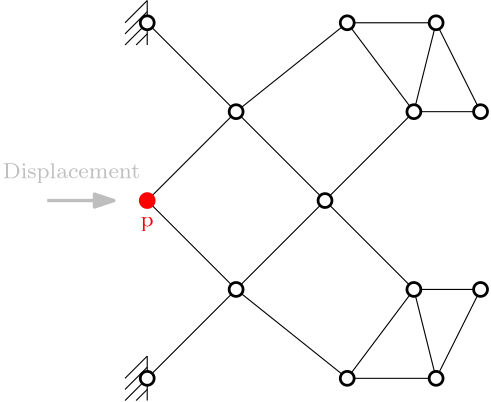 <?xml version="1.0"?>
<!DOCTYPE ipe SYSTEM "ipe.dtd">
<ipe version="70218" creator="Ipe 7.2.24">
<info created="D:20240429201717" modified="D:20240429201717"/>
<ipestyle name="basic">
<symbol name="arrow/arc(spx)">
<path stroke="sym-stroke" fill="sym-stroke" pen="sym-pen">
0 0 m
-1 0.333 l
-1 -0.333 l
h
</path>
</symbol>
<symbol name="arrow/farc(spx)">
<path stroke="sym-stroke" fill="white" pen="sym-pen">
0 0 m
-1 0.333 l
-1 -0.333 l
h
</path>
</symbol>
<symbol name="arrow/ptarc(spx)">
<path stroke="sym-stroke" fill="sym-stroke" pen="sym-pen">
0 0 m
-1 0.333 l
-0.8 0 l
-1 -0.333 l
h
</path>
</symbol>
<symbol name="arrow/fptarc(spx)">
<path stroke="sym-stroke" fill="white" pen="sym-pen">
0 0 m
-1 0.333 l
-0.8 0 l
-1 -0.333 l
h
</path>
</symbol>
<symbol name="mark/circle(sx)" transformations="translations">
<path fill="sym-stroke">
0.6 0 0 0.6 0 0 e
0.4 0 0 0.4 0 0 e
</path>
</symbol>
<symbol name="mark/disk(sx)" transformations="translations">
<path fill="sym-stroke">
0.6 0 0 0.6 0 0 e
</path>
</symbol>
<symbol name="mark/fdisk(sfx)" transformations="translations">
<group>
<path fill="sym-fill">
0.5 0 0 0.5 0 0 e
</path>
<path fill="sym-stroke" fillrule="eofill">
0.6 0 0 0.6 0 0 e
0.4 0 0 0.4 0 0 e
</path>
</group>
</symbol>
<symbol name="mark/box(sx)" transformations="translations">
<path fill="sym-stroke" fillrule="eofill">
-0.6 -0.6 m
0.6 -0.6 l
0.6 0.6 l
-0.6 0.6 l
h
-0.4 -0.4 m
0.4 -0.4 l
0.4 0.4 l
-0.4 0.4 l
h
</path>
</symbol>
<symbol name="mark/square(sx)" transformations="translations">
<path fill="sym-stroke">
-0.6 -0.6 m
0.6 -0.6 l
0.6 0.6 l
-0.6 0.6 l
h
</path>
</symbol>
<symbol name="mark/fsquare(sfx)" transformations="translations">
<group>
<path fill="sym-fill">
-0.5 -0.5 m
0.5 -0.5 l
0.5 0.5 l
-0.5 0.5 l
h
</path>
<path fill="sym-stroke" fillrule="eofill">
-0.6 -0.6 m
0.6 -0.6 l
0.6 0.6 l
-0.6 0.6 l
h
-0.4 -0.4 m
0.4 -0.4 l
0.4 0.4 l
-0.4 0.4 l
h
</path>
</group>
</symbol>
<symbol name="mark/cross(sx)" transformations="translations">
<group>
<path fill="sym-stroke">
-0.43 -0.57 m
0.57 0.43 l
0.43 0.57 l
-0.57 -0.43 l
h
</path>
<path fill="sym-stroke">
-0.43 0.57 m
0.57 -0.43 l
0.43 -0.57 l
-0.57 0.43 l
h
</path>
</group>
</symbol>
<symbol name="arrow/fnormal(spx)">
<path stroke="sym-stroke" fill="white" pen="sym-pen">
0 0 m
-1 0.333 l
-1 -0.333 l
h
</path>
</symbol>
<symbol name="arrow/pointed(spx)">
<path stroke="sym-stroke" fill="sym-stroke" pen="sym-pen">
0 0 m
-1 0.333 l
-0.8 0 l
-1 -0.333 l
h
</path>
</symbol>
<symbol name="arrow/fpointed(spx)">
<path stroke="sym-stroke" fill="white" pen="sym-pen">
0 0 m
-1 0.333 l
-0.8 0 l
-1 -0.333 l
h
</path>
</symbol>
<symbol name="arrow/linear(spx)">
<path stroke="sym-stroke" pen="sym-pen">
-1 0.333 m
0 0 l
-1 -0.333 l
</path>
</symbol>
<symbol name="arrow/fdouble(spx)">
<path stroke="sym-stroke" fill="white" pen="sym-pen">
0 0 m
-1 0.333 l
-1 -0.333 l
h
-1 0 m
-2 0.333 l
-2 -0.333 l
h
</path>
</symbol>
<symbol name="arrow/double(spx)">
<path stroke="sym-stroke" fill="sym-stroke" pen="sym-pen">
0 0 m
-1 0.333 l
-1 -0.333 l
h
-1 0 m
-2 0.333 l
-2 -0.333 l
h
</path>
</symbol>
<symbol name="arrow/mid-normal(spx)">
<path stroke="sym-stroke" fill="sym-stroke" pen="sym-pen">
0.5 0 m
-0.5 0.333 l
-0.5 -0.333 l
h
</path>
</symbol>
<symbol name="arrow/mid-fnormal(spx)">
<path stroke="sym-stroke" fill="white" pen="sym-pen">
0.5 0 m
-0.5 0.333 l
-0.5 -0.333 l
h
</path>
</symbol>
<symbol name="arrow/mid-pointed(spx)">
<path stroke="sym-stroke" fill="sym-stroke" pen="sym-pen">
0.5 0 m
-0.5 0.333 l
-0.3 0 l
-0.5 -0.333 l
h
</path>
</symbol>
<symbol name="arrow/mid-fpointed(spx)">
<path stroke="sym-stroke" fill="white" pen="sym-pen">
0.5 0 m
-0.5 0.333 l
-0.3 0 l
-0.5 -0.333 l
h
</path>
</symbol>
<symbol name="arrow/mid-double(spx)">
<path stroke="sym-stroke" fill="sym-stroke" pen="sym-pen">
1 0 m
0 0.333 l
0 -0.333 l
h
0 0 m
-1 0.333 l
-1 -0.333 l
h
</path>
</symbol>
<symbol name="arrow/mid-fdouble(spx)">
<path stroke="sym-stroke" fill="white" pen="sym-pen">
1 0 m
0 0.333 l
0 -0.333 l
h
0 0 m
-1 0.333 l
-1 -0.333 l
h
</path>
</symbol>
<anglesize name="22.5 deg" value="22.5"/>
<anglesize name="30 deg" value="30"/>
<anglesize name="45 deg" value="45"/>
<anglesize name="60 deg" value="60"/>
<anglesize name="90 deg" value="90"/>
<arrowsize name="large" value="10"/>
<arrowsize name="small" value="5"/>
<arrowsize name="tiny" value="3"/>
<color name="blue" value="0 0 1"/>
<color name="brown" value="0.647 0.165 0.165"/>
<color name="darkblue" value="0 0 0.545"/>
<color name="darkcyan" value="0 0.545 0.545"/>
<color name="darkgray" value="0.663"/>
<color name="darkgreen" value="0 0.392 0"/>
<color name="darkmagenta" value="0.545 0 0.545"/>
<color name="darkorange" value="1 0.549 0"/>
<color name="darkred" value="0.545 0 0"/>
<color name="gold" value="1 0.843 0"/>
<color name="gray" value="0.745"/>
<color name="green" value="0 1 0"/>
<color name="lightblue" value="0.678 0.847 0.902"/>
<color name="lightcyan" value="0.878 1 1"/>
<color name="lightgray" value="0.827"/>
<color name="lightgreen" value="0.565 0.933 0.565"/>
<color name="lightyellow" value="1 1 0.878"/>
<color name="navy" value="0 0 0.502"/>
<color name="orange" value="1 0.647 0"/>
<color name="pink" value="1 0.753 0.796"/>
<color name="purple" value="0.627 0.125 0.941"/>
<color name="red" value="1 0 0"/>
<color name="seagreen" value="0.18 0.545 0.341"/>
<color name="turquoise" value="0.251 0.878 0.816"/>
<color name="violet" value="0.933 0.51 0.933"/>
<color name="yellow" value="1 1 0"/>
<dashstyle name="dash dot dotted" value="[4 2 1 2 1 2] 0"/>
<dashstyle name="dash dotted" value="[4 2 1 2] 0"/>
<dashstyle name="dashed" value="[4] 0"/>
<dashstyle name="dotted" value="[1 3] 0"/>
<gridsize name="10 pts (~3.5 mm)" value="10"/>
<gridsize name="14 pts (~5 mm)" value="14"/>
<gridsize name="16 pts (~6 mm)" value="16"/>
<gridsize name="20 pts (~7 mm)" value="20"/>
<gridsize name="28 pts (~10 mm)" value="28"/>
<gridsize name="32 pts (~12 mm)" value="32"/>
<gridsize name="4 pts" value="4"/>
<gridsize name="56 pts (~20 mm)" value="56"/>
<gridsize name="8 pts (~3 mm)" value="8"/>
<opacity name="10%" value="0.1"/>
<opacity name="30%" value="0.3"/>
<opacity name="50%" value="0.5"/>
<opacity name="75%" value="0.75"/>
<pen name="fat" value="1.2"/>
<pen name="heavier" value="0.8"/>
<pen name="ultrafat" value="2"/>
<symbolsize name="large" value="5"/>
<symbolsize name="small" value="2"/>
<symbolsize name="tiny" value="1.1"/>
<textsize name="Huge" value="\Huge"/>
<textsize name="LARGE" value="\LARGE"/>
<textsize name="Large" value="\Large"/>
<textsize name="footnote" value="\footnotesize"/>
<textsize name="huge" value="\huge"/>
<textsize name="large" value="\large"/>
<textsize name="small" value="\small"/>
<textsize name="tiny" value="\tiny"/>
<textstyle name="center" begin="\begin{center}" end="\end{center}"/>
<textstyle name="item" begin="\begin{itemize}\item{}" end="\end{itemize}"/>
<textstyle name="itemize" begin="\begin{itemize}" end="\end{itemize}"/>
<tiling name="falling" angle="-60" step="4" width="1"/>
<tiling name="rising" angle="30" step="4" width="1"/>
</ipestyle>
<page>
<layer name="alpha"/>
<view layers="alpha" active="alpha"/>
<path layer="alpha" matrix="1 0 0 1 128 -128" stroke="black">
64 768 m
96 736
96 736 c
</path>
<path matrix="1 0 0 1 128 -128" stroke="black">
96 736 m
128 704 l
</path>
<path matrix="1 0 0 1 128 -128" stroke="black">
96 672 m
128 704 l
</path>
<path matrix="1 0 0 1 128 -128" stroke="black">
64 640 m
96 672 l
</path>
<path matrix="1 0 0 1 128 -128" stroke="black">
64 704 m
96 672 l
</path>
<path matrix="1 0 0 1 128 -128" stroke="black">
64 704 m
96 736 l
</path>
<path matrix="1 0 0 1 128 -128" stroke="black">
96 736 m
136 768
136 768 c
</path>
<path matrix="1 0 0 1 128 -128" stroke="black">
136 768 m
168 768
168 768 c
</path>
<path matrix="1 0 0 1 128 -128" stroke="black">
168 768 m
184 736 l
</path>
<path matrix="1 0 0 1 128 -128" stroke="black">
160 736 m
184 736 l
</path>
<path matrix="1 0 0 1 128 -128" stroke="black">
168 768 m
160 736 l
</path>
<path matrix="1 0 0 1 128 -128" stroke="black">
136 768 m
160 736 l
</path>
<path matrix="1 0 0 1 128 -128" stroke="black">
160 736 m
128 704 l
</path>
<path matrix="1 0 0 -1 128 1280" stroke="black">
96 736 m
136 768
136 768 c
</path>
<path matrix="1 0 0 -1 128 1280" stroke="black">
136 768 m
168 768
168 768 c
</path>
<path matrix="1 0 0 -1 128 1280" stroke="black">
168 768 m
184 736 l
</path>
<path matrix="1 0 0 -1 128 1280" stroke="black">
160 736 m
184 736 l
</path>
<path matrix="1 0 0 -1 128 1280" stroke="black">
168 768 m
160 736 l
</path>
<path matrix="1 0 0 -1 128 1280" stroke="black">
136 768 m
160 736 l
</path>
<path matrix="1 0 0 -1 128 1280" stroke="black">
160 736 m
128 704 l
</path>
<use matrix="1 0 0 1 128 -128" name="mark/fdisk(sfx)" pos="64 704" size="large" stroke="red" fill="red"/>
<use matrix="1 0 0 1 128 -128" name="mark/fdisk(sfx)" pos="96 672" size="large" stroke="black" fill="white"/>
<use matrix="1 0 0 1 128 -128" name="mark/fdisk(sfx)" pos="136 640" size="large" stroke="black" fill="white"/>
<use matrix="1 0 0 1 128 -128" name="mark/fdisk(sfx)" pos="168 640" size="large" stroke="black" fill="white"/>
<use matrix="1 0 0 1 128 -128" name="mark/fdisk(sfx)" pos="184 672" size="large" stroke="black" fill="white"/>
<use matrix="1 0 0 1 128 -128" name="mark/fdisk(sfx)" pos="160 672" size="large" stroke="black" fill="white"/>
<use matrix="1 0 0 1 128 -128" name="mark/fdisk(sfx)" pos="128 704" size="large" stroke="black" fill="white"/>
<use matrix="1 0 0 1 128 -128" name="mark/fdisk(sfx)" pos="160 736" size="large" stroke="black" fill="white"/>
<use matrix="1 0 0 1 128 -128" name="mark/fdisk(sfx)" pos="136 768" size="large" stroke="black" fill="white"/>
<use matrix="1 0 0 1 128 -128" name="mark/fdisk(sfx)" pos="96 736" size="large" stroke="black" fill="white"/>
<use matrix="1 0 0 1 128 -128" name="mark/fdisk(sfx)" pos="168 768" size="large" stroke="black" fill="white"/>
<use matrix="1 0 0 1 128 -128" name="mark/fdisk(sfx)" pos="184 736" size="large" stroke="black" fill="white"/>
<path stroke="black">
192 648 m
192 632 l
</path>
<path stroke="black">
192 520 m
192 504 l
</path>
<path stroke="black">
192 520 m
184 512 l
</path>
<path stroke="black">
192 512 m
184 504 l
</path>
<path stroke="black">
192 516 m
184 508 l
</path>
<path stroke="black">
192 508 m
188 504 l
</path>
<path stroke="black">
192 648 m
184 640 l
</path>
<path stroke="black">
192 644 m
184 636 l
</path>
<path stroke="black">
192 640 m
184 632 l
</path>
<path stroke="black">
192 636 m
188 632 l
</path>
<path matrix="-1 -0 0 -1 340 1152" stroke="gray" pen="fat" rarrow="normal/normal">
160 576 m
184 576 l
</path>
<use name="mark/fdisk(sfx)" pos="192 640" size="large" stroke="black" fill="white"/>
<use name="mark/fdisk(sfx)" pos="192 512" size="large" stroke="black" fill="white"/>
<text matrix="1 0 0 1 -2.37868 2.6489" transformations="translations" pos="192 564" stroke="red" type="label" width="4.705" height="3.431" depth="1.55" valign="baseline" size="footnote">p</text>
<text matrix="1 0 0 1 0 4" transformations="translations" pos="140 580" stroke="gray" type="label" width="49.559" height="5.535" depth="1.55" valign="baseline" size="footnote">Displacement</text>
</page>
</ipe>
